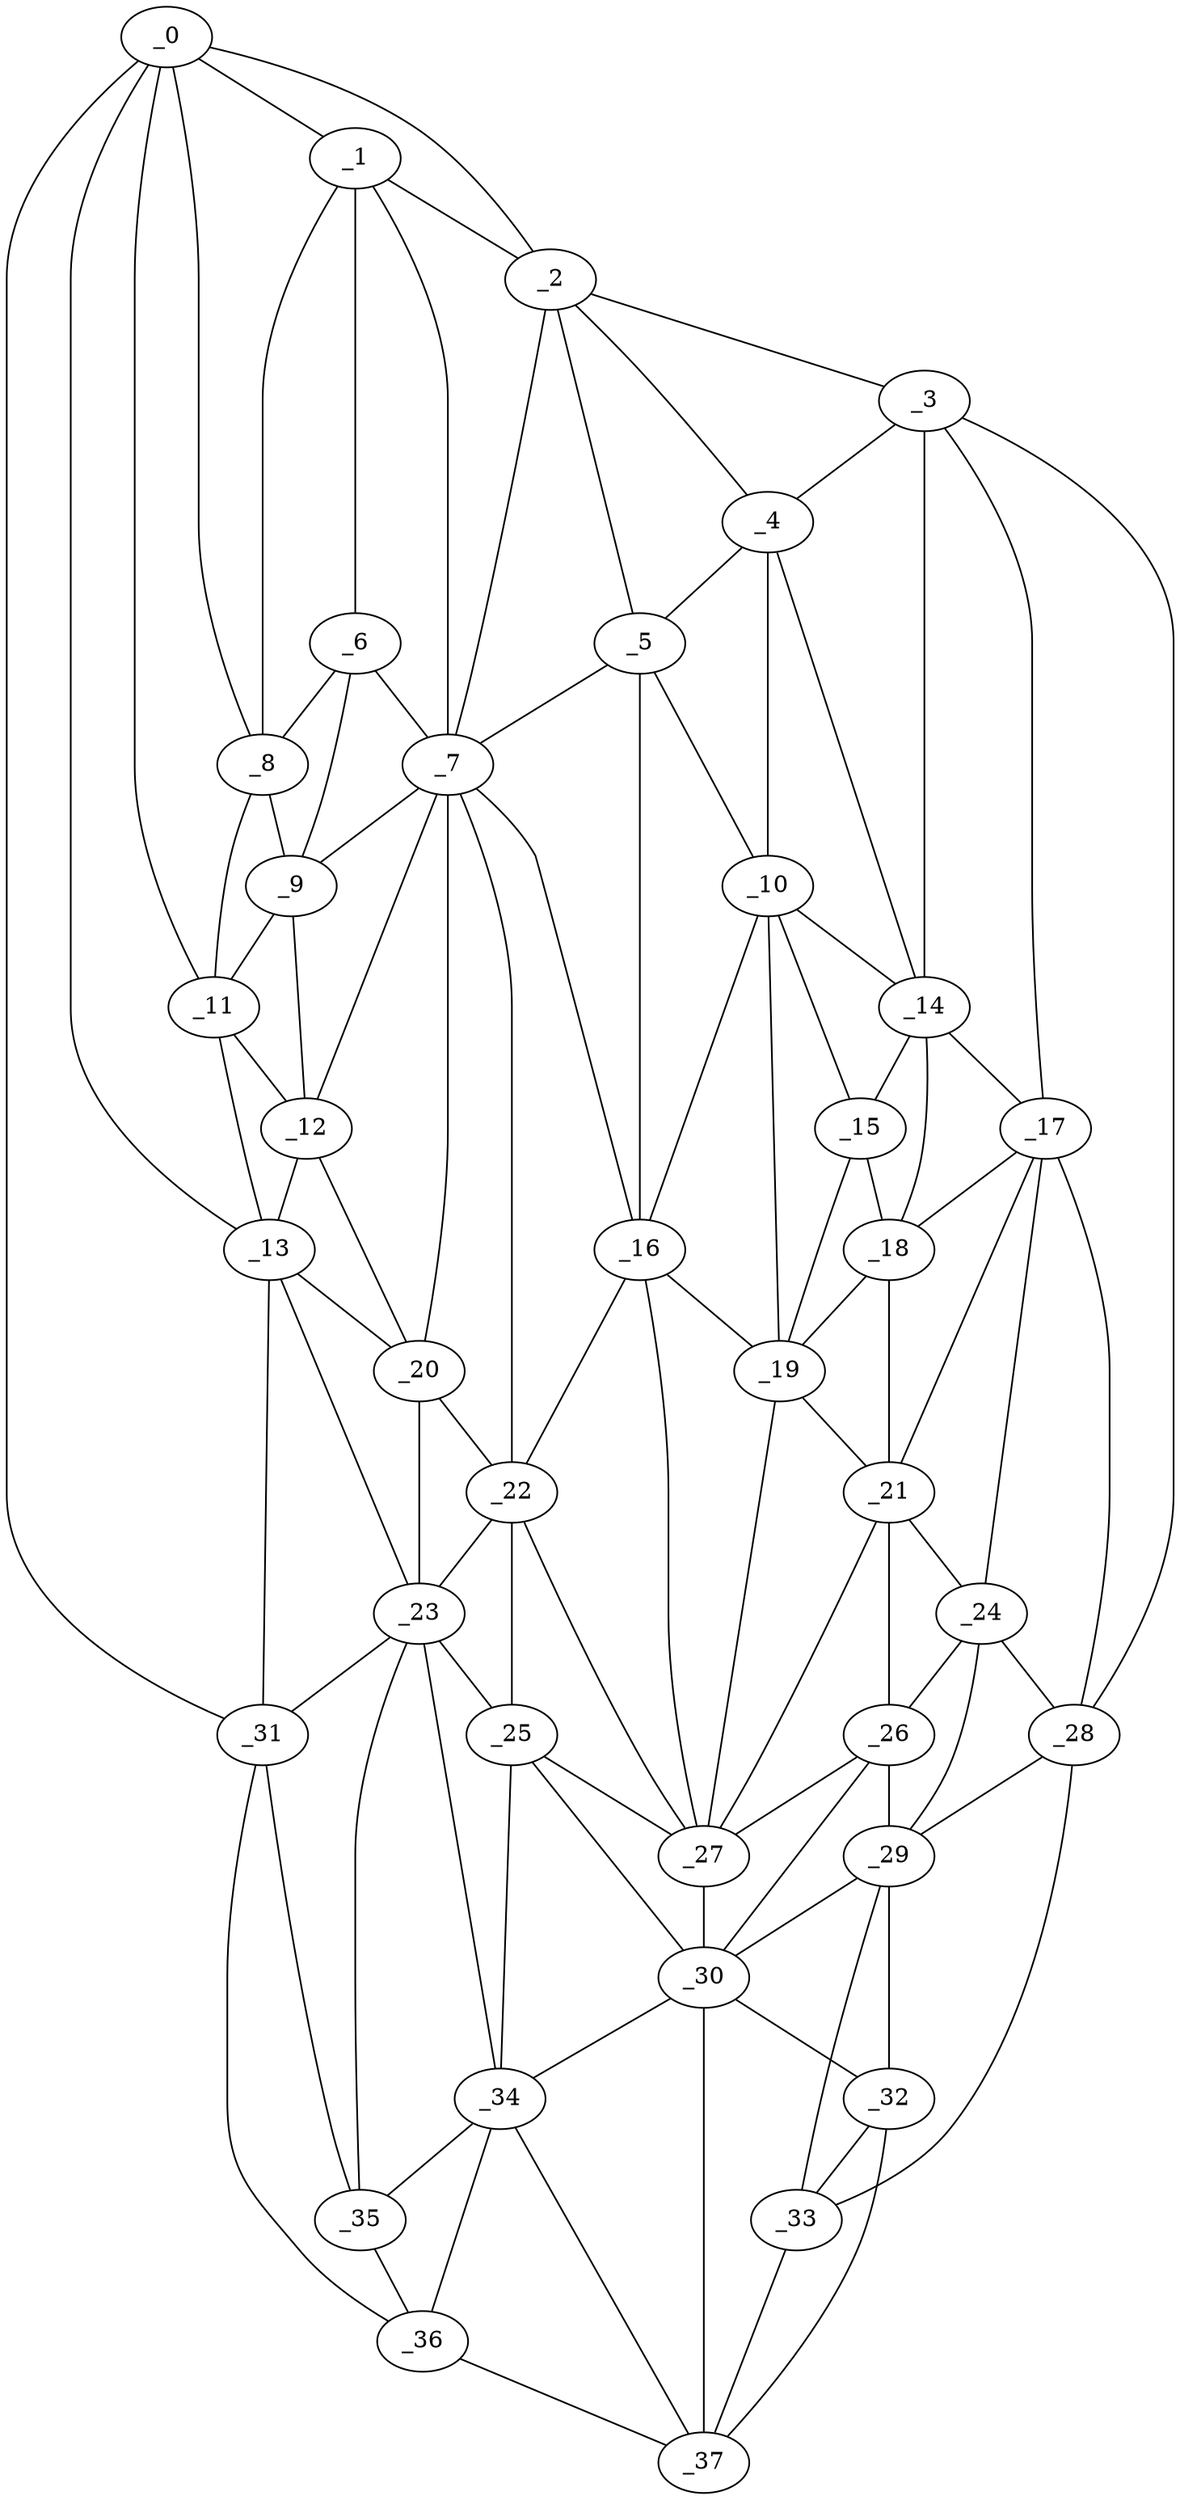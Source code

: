 graph "obj59__35.gxl" {
	_0	 [x=7,
		y=13];
	_1	 [x=11,
		y=38];
	_0 -- _1	 [valence=2];
	_2	 [x=11,
		y=70];
	_0 -- _2	 [valence=1];
	_8	 [x=24,
		y=41];
	_0 -- _8	 [valence=1];
	_11	 [x=30,
		y=39];
	_0 -- _11	 [valence=2];
	_13	 [x=35,
		y=40];
	_0 -- _13	 [valence=1];
	_31	 [x=94,
		y=14];
	_0 -- _31	 [valence=1];
	_1 -- _2	 [valence=2];
	_6	 [x=19,
		y=42];
	_1 -- _6	 [valence=1];
	_7	 [x=23,
		y=58];
	_1 -- _7	 [valence=2];
	_1 -- _8	 [valence=2];
	_3	 [x=14,
		y=109];
	_2 -- _3	 [valence=1];
	_4	 [x=16,
		y=87];
	_2 -- _4	 [valence=2];
	_5	 [x=18,
		y=67];
	_2 -- _5	 [valence=2];
	_2 -- _7	 [valence=2];
	_3 -- _4	 [valence=1];
	_14	 [x=35,
		y=98];
	_3 -- _14	 [valence=2];
	_17	 [x=40,
		y=106];
	_3 -- _17	 [valence=2];
	_28	 [x=69,
		y=116];
	_3 -- _28	 [valence=1];
	_4 -- _5	 [valence=1];
	_10	 [x=28,
		y=83];
	_4 -- _10	 [valence=2];
	_4 -- _14	 [valence=1];
	_5 -- _7	 [valence=2];
	_5 -- _10	 [valence=1];
	_16	 [x=40,
		y=81];
	_5 -- _16	 [valence=1];
	_6 -- _7	 [valence=2];
	_6 -- _8	 [valence=2];
	_9	 [x=25,
		y=48];
	_6 -- _9	 [valence=1];
	_7 -- _9	 [valence=1];
	_12	 [x=33,
		y=47];
	_7 -- _12	 [valence=2];
	_7 -- _16	 [valence=2];
	_20	 [x=47,
		y=53];
	_7 -- _20	 [valence=2];
	_22	 [x=52,
		y=62];
	_7 -- _22	 [valence=2];
	_8 -- _9	 [valence=2];
	_8 -- _11	 [valence=2];
	_9 -- _11	 [valence=1];
	_9 -- _12	 [valence=2];
	_10 -- _14	 [valence=2];
	_15	 [x=36,
		y=94];
	_10 -- _15	 [valence=2];
	_10 -- _16	 [valence=2];
	_19	 [x=42,
		y=86];
	_10 -- _19	 [valence=1];
	_11 -- _12	 [valence=2];
	_11 -- _13	 [valence=2];
	_12 -- _13	 [valence=2];
	_12 -- _20	 [valence=1];
	_13 -- _20	 [valence=2];
	_23	 [x=54,
		y=49];
	_13 -- _23	 [valence=1];
	_13 -- _31	 [valence=2];
	_14 -- _15	 [valence=2];
	_14 -- _17	 [valence=2];
	_18	 [x=41,
		y=91];
	_14 -- _18	 [valence=1];
	_15 -- _18	 [valence=2];
	_15 -- _19	 [valence=2];
	_16 -- _19	 [valence=2];
	_16 -- _22	 [valence=2];
	_27	 [x=67,
		y=81];
	_16 -- _27	 [valence=1];
	_17 -- _18	 [valence=2];
	_21	 [x=50,
		y=92];
	_17 -- _21	 [valence=2];
	_24	 [x=59,
		y=104];
	_17 -- _24	 [valence=1];
	_17 -- _28	 [valence=1];
	_18 -- _19	 [valence=1];
	_18 -- _21	 [valence=1];
	_19 -- _21	 [valence=2];
	_19 -- _27	 [valence=2];
	_20 -- _22	 [valence=2];
	_20 -- _23	 [valence=2];
	_21 -- _24	 [valence=2];
	_26	 [x=66,
		y=87];
	_21 -- _26	 [valence=2];
	_21 -- _27	 [valence=1];
	_22 -- _23	 [valence=1];
	_25	 [x=65,
		y=66];
	_22 -- _25	 [valence=2];
	_22 -- _27	 [valence=1];
	_23 -- _25	 [valence=1];
	_23 -- _31	 [valence=2];
	_34	 [x=97,
		y=47];
	_23 -- _34	 [valence=2];
	_35	 [x=98,
		y=32];
	_23 -- _35	 [valence=2];
	_24 -- _26	 [valence=2];
	_24 -- _28	 [valence=2];
	_29	 [x=86,
		y=108];
	_24 -- _29	 [valence=2];
	_25 -- _27	 [valence=1];
	_30	 [x=91,
		y=93];
	_25 -- _30	 [valence=1];
	_25 -- _34	 [valence=2];
	_26 -- _27	 [valence=1];
	_26 -- _29	 [valence=2];
	_26 -- _30	 [valence=2];
	_27 -- _30	 [valence=2];
	_28 -- _29	 [valence=1];
	_33	 [x=95,
		y=111];
	_28 -- _33	 [valence=1];
	_29 -- _30	 [valence=2];
	_32	 [x=95,
		y=99];
	_29 -- _32	 [valence=2];
	_29 -- _33	 [valence=1];
	_30 -- _32	 [valence=2];
	_30 -- _34	 [valence=2];
	_37	 [x=107,
		y=98];
	_30 -- _37	 [valence=2];
	_31 -- _35	 [valence=2];
	_36	 [x=105,
		y=44];
	_31 -- _36	 [valence=1];
	_32 -- _33	 [valence=2];
	_32 -- _37	 [valence=2];
	_33 -- _37	 [valence=1];
	_34 -- _35	 [valence=2];
	_34 -- _36	 [valence=1];
	_34 -- _37	 [valence=1];
	_35 -- _36	 [valence=2];
	_36 -- _37	 [valence=1];
}
